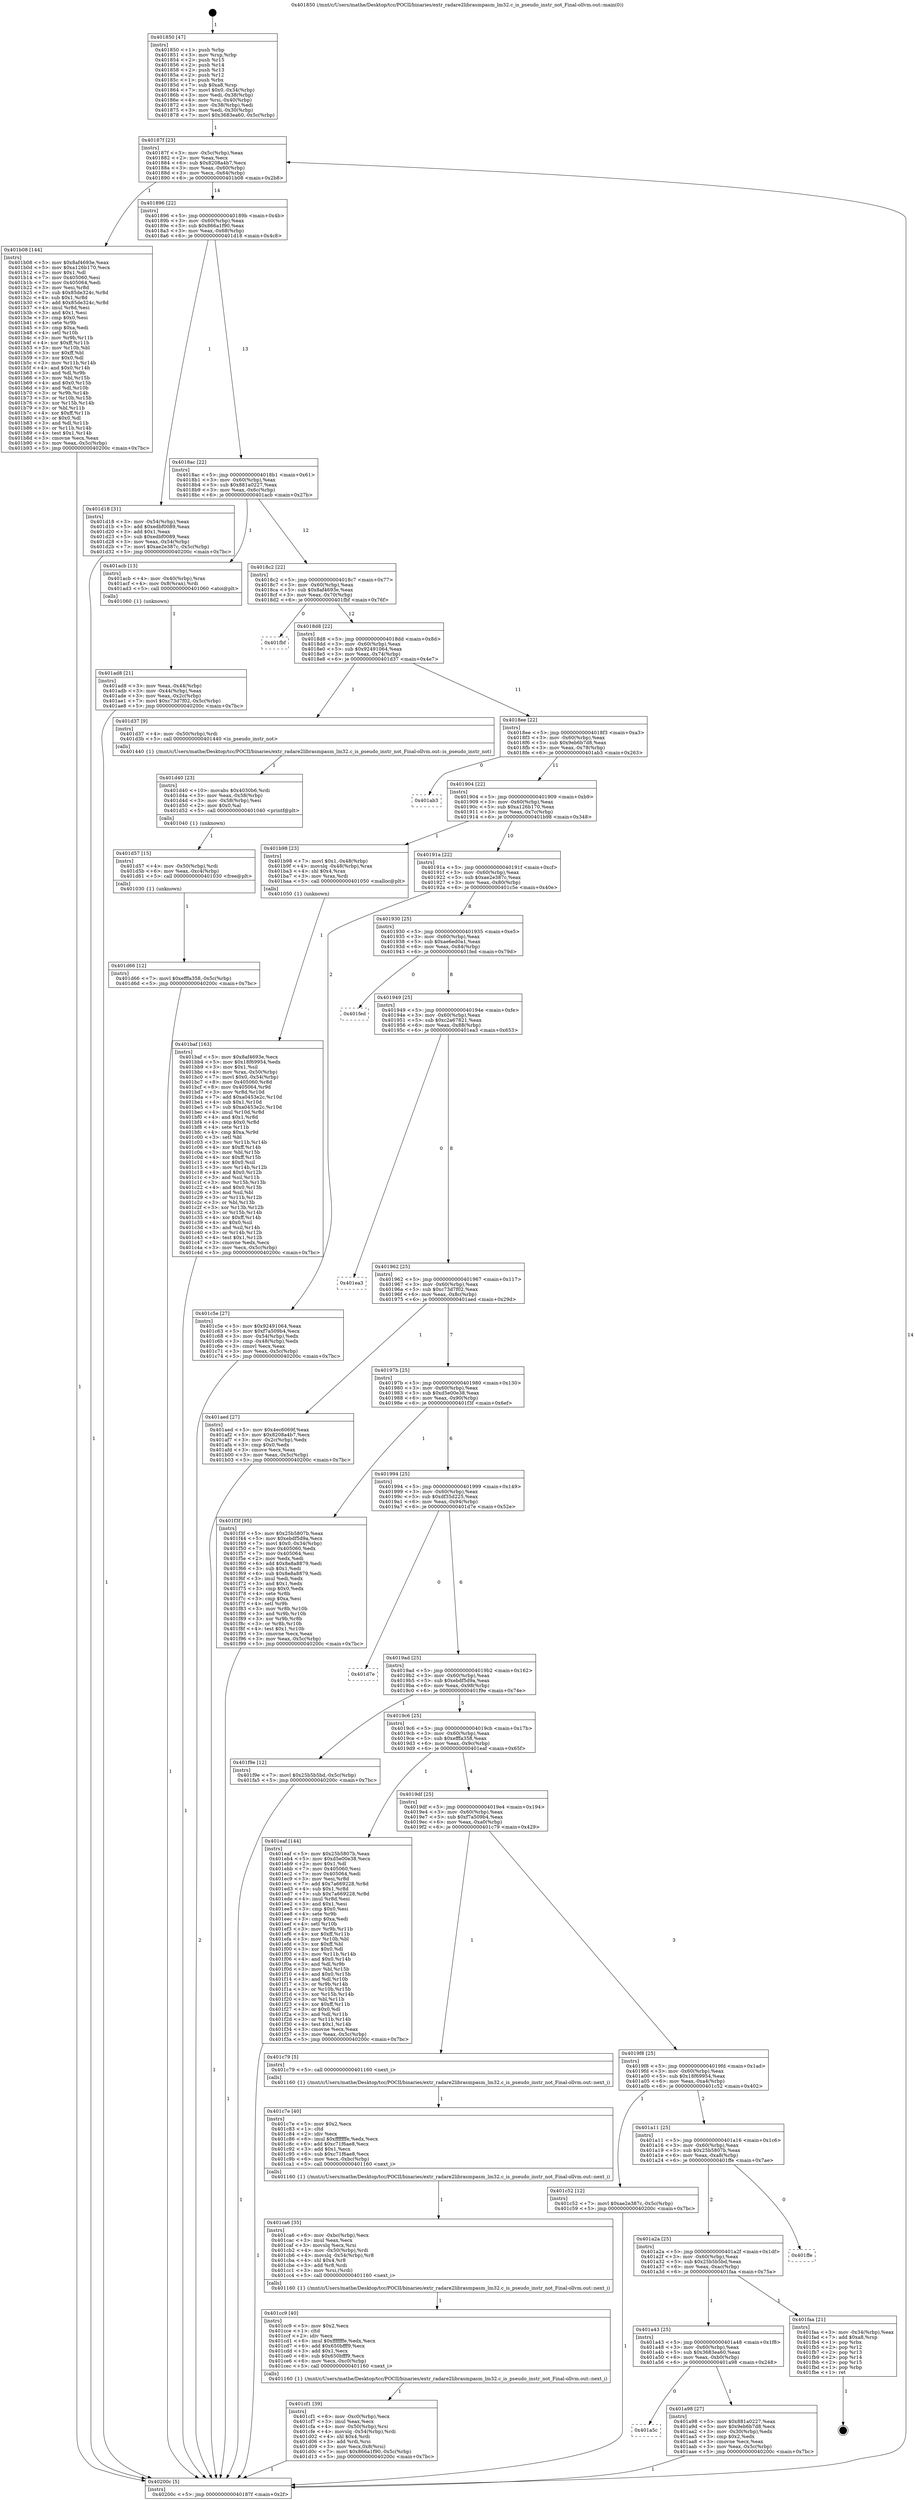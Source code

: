 digraph "0x401850" {
  label = "0x401850 (/mnt/c/Users/mathe/Desktop/tcc/POCII/binaries/extr_radare2librasmpasm_lm32.c_is_pseudo_instr_not_Final-ollvm.out::main(0))"
  labelloc = "t"
  node[shape=record]

  Entry [label="",width=0.3,height=0.3,shape=circle,fillcolor=black,style=filled]
  "0x40187f" [label="{
     0x40187f [23]\l
     | [instrs]\l
     &nbsp;&nbsp;0x40187f \<+3\>: mov -0x5c(%rbp),%eax\l
     &nbsp;&nbsp;0x401882 \<+2\>: mov %eax,%ecx\l
     &nbsp;&nbsp;0x401884 \<+6\>: sub $0x8208a4b7,%ecx\l
     &nbsp;&nbsp;0x40188a \<+3\>: mov %eax,-0x60(%rbp)\l
     &nbsp;&nbsp;0x40188d \<+3\>: mov %ecx,-0x64(%rbp)\l
     &nbsp;&nbsp;0x401890 \<+6\>: je 0000000000401b08 \<main+0x2b8\>\l
  }"]
  "0x401b08" [label="{
     0x401b08 [144]\l
     | [instrs]\l
     &nbsp;&nbsp;0x401b08 \<+5\>: mov $0x8af4693e,%eax\l
     &nbsp;&nbsp;0x401b0d \<+5\>: mov $0xa126b170,%ecx\l
     &nbsp;&nbsp;0x401b12 \<+2\>: mov $0x1,%dl\l
     &nbsp;&nbsp;0x401b14 \<+7\>: mov 0x405060,%esi\l
     &nbsp;&nbsp;0x401b1b \<+7\>: mov 0x405064,%edi\l
     &nbsp;&nbsp;0x401b22 \<+3\>: mov %esi,%r8d\l
     &nbsp;&nbsp;0x401b25 \<+7\>: sub $0x85de324c,%r8d\l
     &nbsp;&nbsp;0x401b2c \<+4\>: sub $0x1,%r8d\l
     &nbsp;&nbsp;0x401b30 \<+7\>: add $0x85de324c,%r8d\l
     &nbsp;&nbsp;0x401b37 \<+4\>: imul %r8d,%esi\l
     &nbsp;&nbsp;0x401b3b \<+3\>: and $0x1,%esi\l
     &nbsp;&nbsp;0x401b3e \<+3\>: cmp $0x0,%esi\l
     &nbsp;&nbsp;0x401b41 \<+4\>: sete %r9b\l
     &nbsp;&nbsp;0x401b45 \<+3\>: cmp $0xa,%edi\l
     &nbsp;&nbsp;0x401b48 \<+4\>: setl %r10b\l
     &nbsp;&nbsp;0x401b4c \<+3\>: mov %r9b,%r11b\l
     &nbsp;&nbsp;0x401b4f \<+4\>: xor $0xff,%r11b\l
     &nbsp;&nbsp;0x401b53 \<+3\>: mov %r10b,%bl\l
     &nbsp;&nbsp;0x401b56 \<+3\>: xor $0xff,%bl\l
     &nbsp;&nbsp;0x401b59 \<+3\>: xor $0x0,%dl\l
     &nbsp;&nbsp;0x401b5c \<+3\>: mov %r11b,%r14b\l
     &nbsp;&nbsp;0x401b5f \<+4\>: and $0x0,%r14b\l
     &nbsp;&nbsp;0x401b63 \<+3\>: and %dl,%r9b\l
     &nbsp;&nbsp;0x401b66 \<+3\>: mov %bl,%r15b\l
     &nbsp;&nbsp;0x401b69 \<+4\>: and $0x0,%r15b\l
     &nbsp;&nbsp;0x401b6d \<+3\>: and %dl,%r10b\l
     &nbsp;&nbsp;0x401b70 \<+3\>: or %r9b,%r14b\l
     &nbsp;&nbsp;0x401b73 \<+3\>: or %r10b,%r15b\l
     &nbsp;&nbsp;0x401b76 \<+3\>: xor %r15b,%r14b\l
     &nbsp;&nbsp;0x401b79 \<+3\>: or %bl,%r11b\l
     &nbsp;&nbsp;0x401b7c \<+4\>: xor $0xff,%r11b\l
     &nbsp;&nbsp;0x401b80 \<+3\>: or $0x0,%dl\l
     &nbsp;&nbsp;0x401b83 \<+3\>: and %dl,%r11b\l
     &nbsp;&nbsp;0x401b86 \<+3\>: or %r11b,%r14b\l
     &nbsp;&nbsp;0x401b89 \<+4\>: test $0x1,%r14b\l
     &nbsp;&nbsp;0x401b8d \<+3\>: cmovne %ecx,%eax\l
     &nbsp;&nbsp;0x401b90 \<+3\>: mov %eax,-0x5c(%rbp)\l
     &nbsp;&nbsp;0x401b93 \<+5\>: jmp 000000000040200c \<main+0x7bc\>\l
  }"]
  "0x401896" [label="{
     0x401896 [22]\l
     | [instrs]\l
     &nbsp;&nbsp;0x401896 \<+5\>: jmp 000000000040189b \<main+0x4b\>\l
     &nbsp;&nbsp;0x40189b \<+3\>: mov -0x60(%rbp),%eax\l
     &nbsp;&nbsp;0x40189e \<+5\>: sub $0x866a1f90,%eax\l
     &nbsp;&nbsp;0x4018a3 \<+3\>: mov %eax,-0x68(%rbp)\l
     &nbsp;&nbsp;0x4018a6 \<+6\>: je 0000000000401d18 \<main+0x4c8\>\l
  }"]
  Exit [label="",width=0.3,height=0.3,shape=circle,fillcolor=black,style=filled,peripheries=2]
  "0x401d18" [label="{
     0x401d18 [31]\l
     | [instrs]\l
     &nbsp;&nbsp;0x401d18 \<+3\>: mov -0x54(%rbp),%eax\l
     &nbsp;&nbsp;0x401d1b \<+5\>: add $0xedbf0089,%eax\l
     &nbsp;&nbsp;0x401d20 \<+3\>: add $0x1,%eax\l
     &nbsp;&nbsp;0x401d23 \<+5\>: sub $0xedbf0089,%eax\l
     &nbsp;&nbsp;0x401d28 \<+3\>: mov %eax,-0x54(%rbp)\l
     &nbsp;&nbsp;0x401d2b \<+7\>: movl $0xae2e387c,-0x5c(%rbp)\l
     &nbsp;&nbsp;0x401d32 \<+5\>: jmp 000000000040200c \<main+0x7bc\>\l
  }"]
  "0x4018ac" [label="{
     0x4018ac [22]\l
     | [instrs]\l
     &nbsp;&nbsp;0x4018ac \<+5\>: jmp 00000000004018b1 \<main+0x61\>\l
     &nbsp;&nbsp;0x4018b1 \<+3\>: mov -0x60(%rbp),%eax\l
     &nbsp;&nbsp;0x4018b4 \<+5\>: sub $0x881a0227,%eax\l
     &nbsp;&nbsp;0x4018b9 \<+3\>: mov %eax,-0x6c(%rbp)\l
     &nbsp;&nbsp;0x4018bc \<+6\>: je 0000000000401acb \<main+0x27b\>\l
  }"]
  "0x401d66" [label="{
     0x401d66 [12]\l
     | [instrs]\l
     &nbsp;&nbsp;0x401d66 \<+7\>: movl $0xefffa358,-0x5c(%rbp)\l
     &nbsp;&nbsp;0x401d6d \<+5\>: jmp 000000000040200c \<main+0x7bc\>\l
  }"]
  "0x401acb" [label="{
     0x401acb [13]\l
     | [instrs]\l
     &nbsp;&nbsp;0x401acb \<+4\>: mov -0x40(%rbp),%rax\l
     &nbsp;&nbsp;0x401acf \<+4\>: mov 0x8(%rax),%rdi\l
     &nbsp;&nbsp;0x401ad3 \<+5\>: call 0000000000401060 \<atoi@plt\>\l
     | [calls]\l
     &nbsp;&nbsp;0x401060 \{1\} (unknown)\l
  }"]
  "0x4018c2" [label="{
     0x4018c2 [22]\l
     | [instrs]\l
     &nbsp;&nbsp;0x4018c2 \<+5\>: jmp 00000000004018c7 \<main+0x77\>\l
     &nbsp;&nbsp;0x4018c7 \<+3\>: mov -0x60(%rbp),%eax\l
     &nbsp;&nbsp;0x4018ca \<+5\>: sub $0x8af4693e,%eax\l
     &nbsp;&nbsp;0x4018cf \<+3\>: mov %eax,-0x70(%rbp)\l
     &nbsp;&nbsp;0x4018d2 \<+6\>: je 0000000000401fbf \<main+0x76f\>\l
  }"]
  "0x401d57" [label="{
     0x401d57 [15]\l
     | [instrs]\l
     &nbsp;&nbsp;0x401d57 \<+4\>: mov -0x50(%rbp),%rdi\l
     &nbsp;&nbsp;0x401d5b \<+6\>: mov %eax,-0xc4(%rbp)\l
     &nbsp;&nbsp;0x401d61 \<+5\>: call 0000000000401030 \<free@plt\>\l
     | [calls]\l
     &nbsp;&nbsp;0x401030 \{1\} (unknown)\l
  }"]
  "0x401fbf" [label="{
     0x401fbf\l
  }", style=dashed]
  "0x4018d8" [label="{
     0x4018d8 [22]\l
     | [instrs]\l
     &nbsp;&nbsp;0x4018d8 \<+5\>: jmp 00000000004018dd \<main+0x8d\>\l
     &nbsp;&nbsp;0x4018dd \<+3\>: mov -0x60(%rbp),%eax\l
     &nbsp;&nbsp;0x4018e0 \<+5\>: sub $0x92491064,%eax\l
     &nbsp;&nbsp;0x4018e5 \<+3\>: mov %eax,-0x74(%rbp)\l
     &nbsp;&nbsp;0x4018e8 \<+6\>: je 0000000000401d37 \<main+0x4e7\>\l
  }"]
  "0x401d40" [label="{
     0x401d40 [23]\l
     | [instrs]\l
     &nbsp;&nbsp;0x401d40 \<+10\>: movabs $0x4030b6,%rdi\l
     &nbsp;&nbsp;0x401d4a \<+3\>: mov %eax,-0x58(%rbp)\l
     &nbsp;&nbsp;0x401d4d \<+3\>: mov -0x58(%rbp),%esi\l
     &nbsp;&nbsp;0x401d50 \<+2\>: mov $0x0,%al\l
     &nbsp;&nbsp;0x401d52 \<+5\>: call 0000000000401040 \<printf@plt\>\l
     | [calls]\l
     &nbsp;&nbsp;0x401040 \{1\} (unknown)\l
  }"]
  "0x401d37" [label="{
     0x401d37 [9]\l
     | [instrs]\l
     &nbsp;&nbsp;0x401d37 \<+4\>: mov -0x50(%rbp),%rdi\l
     &nbsp;&nbsp;0x401d3b \<+5\>: call 0000000000401440 \<is_pseudo_instr_not\>\l
     | [calls]\l
     &nbsp;&nbsp;0x401440 \{1\} (/mnt/c/Users/mathe/Desktop/tcc/POCII/binaries/extr_radare2librasmpasm_lm32.c_is_pseudo_instr_not_Final-ollvm.out::is_pseudo_instr_not)\l
  }"]
  "0x4018ee" [label="{
     0x4018ee [22]\l
     | [instrs]\l
     &nbsp;&nbsp;0x4018ee \<+5\>: jmp 00000000004018f3 \<main+0xa3\>\l
     &nbsp;&nbsp;0x4018f3 \<+3\>: mov -0x60(%rbp),%eax\l
     &nbsp;&nbsp;0x4018f6 \<+5\>: sub $0x9eb6b7d8,%eax\l
     &nbsp;&nbsp;0x4018fb \<+3\>: mov %eax,-0x78(%rbp)\l
     &nbsp;&nbsp;0x4018fe \<+6\>: je 0000000000401ab3 \<main+0x263\>\l
  }"]
  "0x401cf1" [label="{
     0x401cf1 [39]\l
     | [instrs]\l
     &nbsp;&nbsp;0x401cf1 \<+6\>: mov -0xc0(%rbp),%ecx\l
     &nbsp;&nbsp;0x401cf7 \<+3\>: imul %eax,%ecx\l
     &nbsp;&nbsp;0x401cfa \<+4\>: mov -0x50(%rbp),%rsi\l
     &nbsp;&nbsp;0x401cfe \<+4\>: movslq -0x54(%rbp),%rdi\l
     &nbsp;&nbsp;0x401d02 \<+4\>: shl $0x4,%rdi\l
     &nbsp;&nbsp;0x401d06 \<+3\>: add %rdi,%rsi\l
     &nbsp;&nbsp;0x401d09 \<+3\>: mov %ecx,0x8(%rsi)\l
     &nbsp;&nbsp;0x401d0c \<+7\>: movl $0x866a1f90,-0x5c(%rbp)\l
     &nbsp;&nbsp;0x401d13 \<+5\>: jmp 000000000040200c \<main+0x7bc\>\l
  }"]
  "0x401ab3" [label="{
     0x401ab3\l
  }", style=dashed]
  "0x401904" [label="{
     0x401904 [22]\l
     | [instrs]\l
     &nbsp;&nbsp;0x401904 \<+5\>: jmp 0000000000401909 \<main+0xb9\>\l
     &nbsp;&nbsp;0x401909 \<+3\>: mov -0x60(%rbp),%eax\l
     &nbsp;&nbsp;0x40190c \<+5\>: sub $0xa126b170,%eax\l
     &nbsp;&nbsp;0x401911 \<+3\>: mov %eax,-0x7c(%rbp)\l
     &nbsp;&nbsp;0x401914 \<+6\>: je 0000000000401b98 \<main+0x348\>\l
  }"]
  "0x401cc9" [label="{
     0x401cc9 [40]\l
     | [instrs]\l
     &nbsp;&nbsp;0x401cc9 \<+5\>: mov $0x2,%ecx\l
     &nbsp;&nbsp;0x401cce \<+1\>: cltd\l
     &nbsp;&nbsp;0x401ccf \<+2\>: idiv %ecx\l
     &nbsp;&nbsp;0x401cd1 \<+6\>: imul $0xfffffffe,%edx,%ecx\l
     &nbsp;&nbsp;0x401cd7 \<+6\>: add $0x650bfff9,%ecx\l
     &nbsp;&nbsp;0x401cdd \<+3\>: add $0x1,%ecx\l
     &nbsp;&nbsp;0x401ce0 \<+6\>: sub $0x650bfff9,%ecx\l
     &nbsp;&nbsp;0x401ce6 \<+6\>: mov %ecx,-0xc0(%rbp)\l
     &nbsp;&nbsp;0x401cec \<+5\>: call 0000000000401160 \<next_i\>\l
     | [calls]\l
     &nbsp;&nbsp;0x401160 \{1\} (/mnt/c/Users/mathe/Desktop/tcc/POCII/binaries/extr_radare2librasmpasm_lm32.c_is_pseudo_instr_not_Final-ollvm.out::next_i)\l
  }"]
  "0x401b98" [label="{
     0x401b98 [23]\l
     | [instrs]\l
     &nbsp;&nbsp;0x401b98 \<+7\>: movl $0x1,-0x48(%rbp)\l
     &nbsp;&nbsp;0x401b9f \<+4\>: movslq -0x48(%rbp),%rax\l
     &nbsp;&nbsp;0x401ba3 \<+4\>: shl $0x4,%rax\l
     &nbsp;&nbsp;0x401ba7 \<+3\>: mov %rax,%rdi\l
     &nbsp;&nbsp;0x401baa \<+5\>: call 0000000000401050 \<malloc@plt\>\l
     | [calls]\l
     &nbsp;&nbsp;0x401050 \{1\} (unknown)\l
  }"]
  "0x40191a" [label="{
     0x40191a [22]\l
     | [instrs]\l
     &nbsp;&nbsp;0x40191a \<+5\>: jmp 000000000040191f \<main+0xcf\>\l
     &nbsp;&nbsp;0x40191f \<+3\>: mov -0x60(%rbp),%eax\l
     &nbsp;&nbsp;0x401922 \<+5\>: sub $0xae2e387c,%eax\l
     &nbsp;&nbsp;0x401927 \<+3\>: mov %eax,-0x80(%rbp)\l
     &nbsp;&nbsp;0x40192a \<+6\>: je 0000000000401c5e \<main+0x40e\>\l
  }"]
  "0x401ca6" [label="{
     0x401ca6 [35]\l
     | [instrs]\l
     &nbsp;&nbsp;0x401ca6 \<+6\>: mov -0xbc(%rbp),%ecx\l
     &nbsp;&nbsp;0x401cac \<+3\>: imul %eax,%ecx\l
     &nbsp;&nbsp;0x401caf \<+3\>: movslq %ecx,%rsi\l
     &nbsp;&nbsp;0x401cb2 \<+4\>: mov -0x50(%rbp),%rdi\l
     &nbsp;&nbsp;0x401cb6 \<+4\>: movslq -0x54(%rbp),%r8\l
     &nbsp;&nbsp;0x401cba \<+4\>: shl $0x4,%r8\l
     &nbsp;&nbsp;0x401cbe \<+3\>: add %r8,%rdi\l
     &nbsp;&nbsp;0x401cc1 \<+3\>: mov %rsi,(%rdi)\l
     &nbsp;&nbsp;0x401cc4 \<+5\>: call 0000000000401160 \<next_i\>\l
     | [calls]\l
     &nbsp;&nbsp;0x401160 \{1\} (/mnt/c/Users/mathe/Desktop/tcc/POCII/binaries/extr_radare2librasmpasm_lm32.c_is_pseudo_instr_not_Final-ollvm.out::next_i)\l
  }"]
  "0x401c5e" [label="{
     0x401c5e [27]\l
     | [instrs]\l
     &nbsp;&nbsp;0x401c5e \<+5\>: mov $0x92491064,%eax\l
     &nbsp;&nbsp;0x401c63 \<+5\>: mov $0xf7a509b4,%ecx\l
     &nbsp;&nbsp;0x401c68 \<+3\>: mov -0x54(%rbp),%edx\l
     &nbsp;&nbsp;0x401c6b \<+3\>: cmp -0x48(%rbp),%edx\l
     &nbsp;&nbsp;0x401c6e \<+3\>: cmovl %ecx,%eax\l
     &nbsp;&nbsp;0x401c71 \<+3\>: mov %eax,-0x5c(%rbp)\l
     &nbsp;&nbsp;0x401c74 \<+5\>: jmp 000000000040200c \<main+0x7bc\>\l
  }"]
  "0x401930" [label="{
     0x401930 [25]\l
     | [instrs]\l
     &nbsp;&nbsp;0x401930 \<+5\>: jmp 0000000000401935 \<main+0xe5\>\l
     &nbsp;&nbsp;0x401935 \<+3\>: mov -0x60(%rbp),%eax\l
     &nbsp;&nbsp;0x401938 \<+5\>: sub $0xae6ed0a1,%eax\l
     &nbsp;&nbsp;0x40193d \<+6\>: mov %eax,-0x84(%rbp)\l
     &nbsp;&nbsp;0x401943 \<+6\>: je 0000000000401fed \<main+0x79d\>\l
  }"]
  "0x401c7e" [label="{
     0x401c7e [40]\l
     | [instrs]\l
     &nbsp;&nbsp;0x401c7e \<+5\>: mov $0x2,%ecx\l
     &nbsp;&nbsp;0x401c83 \<+1\>: cltd\l
     &nbsp;&nbsp;0x401c84 \<+2\>: idiv %ecx\l
     &nbsp;&nbsp;0x401c86 \<+6\>: imul $0xfffffffe,%edx,%ecx\l
     &nbsp;&nbsp;0x401c8c \<+6\>: add $0xc71f6ae8,%ecx\l
     &nbsp;&nbsp;0x401c92 \<+3\>: add $0x1,%ecx\l
     &nbsp;&nbsp;0x401c95 \<+6\>: sub $0xc71f6ae8,%ecx\l
     &nbsp;&nbsp;0x401c9b \<+6\>: mov %ecx,-0xbc(%rbp)\l
     &nbsp;&nbsp;0x401ca1 \<+5\>: call 0000000000401160 \<next_i\>\l
     | [calls]\l
     &nbsp;&nbsp;0x401160 \{1\} (/mnt/c/Users/mathe/Desktop/tcc/POCII/binaries/extr_radare2librasmpasm_lm32.c_is_pseudo_instr_not_Final-ollvm.out::next_i)\l
  }"]
  "0x401fed" [label="{
     0x401fed\l
  }", style=dashed]
  "0x401949" [label="{
     0x401949 [25]\l
     | [instrs]\l
     &nbsp;&nbsp;0x401949 \<+5\>: jmp 000000000040194e \<main+0xfe\>\l
     &nbsp;&nbsp;0x40194e \<+3\>: mov -0x60(%rbp),%eax\l
     &nbsp;&nbsp;0x401951 \<+5\>: sub $0xc2a67821,%eax\l
     &nbsp;&nbsp;0x401956 \<+6\>: mov %eax,-0x88(%rbp)\l
     &nbsp;&nbsp;0x40195c \<+6\>: je 0000000000401ea3 \<main+0x653\>\l
  }"]
  "0x401baf" [label="{
     0x401baf [163]\l
     | [instrs]\l
     &nbsp;&nbsp;0x401baf \<+5\>: mov $0x8af4693e,%ecx\l
     &nbsp;&nbsp;0x401bb4 \<+5\>: mov $0x18f69954,%edx\l
     &nbsp;&nbsp;0x401bb9 \<+3\>: mov $0x1,%sil\l
     &nbsp;&nbsp;0x401bbc \<+4\>: mov %rax,-0x50(%rbp)\l
     &nbsp;&nbsp;0x401bc0 \<+7\>: movl $0x0,-0x54(%rbp)\l
     &nbsp;&nbsp;0x401bc7 \<+8\>: mov 0x405060,%r8d\l
     &nbsp;&nbsp;0x401bcf \<+8\>: mov 0x405064,%r9d\l
     &nbsp;&nbsp;0x401bd7 \<+3\>: mov %r8d,%r10d\l
     &nbsp;&nbsp;0x401bda \<+7\>: add $0xa0453e2c,%r10d\l
     &nbsp;&nbsp;0x401be1 \<+4\>: sub $0x1,%r10d\l
     &nbsp;&nbsp;0x401be5 \<+7\>: sub $0xa0453e2c,%r10d\l
     &nbsp;&nbsp;0x401bec \<+4\>: imul %r10d,%r8d\l
     &nbsp;&nbsp;0x401bf0 \<+4\>: and $0x1,%r8d\l
     &nbsp;&nbsp;0x401bf4 \<+4\>: cmp $0x0,%r8d\l
     &nbsp;&nbsp;0x401bf8 \<+4\>: sete %r11b\l
     &nbsp;&nbsp;0x401bfc \<+4\>: cmp $0xa,%r9d\l
     &nbsp;&nbsp;0x401c00 \<+3\>: setl %bl\l
     &nbsp;&nbsp;0x401c03 \<+3\>: mov %r11b,%r14b\l
     &nbsp;&nbsp;0x401c06 \<+4\>: xor $0xff,%r14b\l
     &nbsp;&nbsp;0x401c0a \<+3\>: mov %bl,%r15b\l
     &nbsp;&nbsp;0x401c0d \<+4\>: xor $0xff,%r15b\l
     &nbsp;&nbsp;0x401c11 \<+4\>: xor $0x0,%sil\l
     &nbsp;&nbsp;0x401c15 \<+3\>: mov %r14b,%r12b\l
     &nbsp;&nbsp;0x401c18 \<+4\>: and $0x0,%r12b\l
     &nbsp;&nbsp;0x401c1c \<+3\>: and %sil,%r11b\l
     &nbsp;&nbsp;0x401c1f \<+3\>: mov %r15b,%r13b\l
     &nbsp;&nbsp;0x401c22 \<+4\>: and $0x0,%r13b\l
     &nbsp;&nbsp;0x401c26 \<+3\>: and %sil,%bl\l
     &nbsp;&nbsp;0x401c29 \<+3\>: or %r11b,%r12b\l
     &nbsp;&nbsp;0x401c2c \<+3\>: or %bl,%r13b\l
     &nbsp;&nbsp;0x401c2f \<+3\>: xor %r13b,%r12b\l
     &nbsp;&nbsp;0x401c32 \<+3\>: or %r15b,%r14b\l
     &nbsp;&nbsp;0x401c35 \<+4\>: xor $0xff,%r14b\l
     &nbsp;&nbsp;0x401c39 \<+4\>: or $0x0,%sil\l
     &nbsp;&nbsp;0x401c3d \<+3\>: and %sil,%r14b\l
     &nbsp;&nbsp;0x401c40 \<+3\>: or %r14b,%r12b\l
     &nbsp;&nbsp;0x401c43 \<+4\>: test $0x1,%r12b\l
     &nbsp;&nbsp;0x401c47 \<+3\>: cmovne %edx,%ecx\l
     &nbsp;&nbsp;0x401c4a \<+3\>: mov %ecx,-0x5c(%rbp)\l
     &nbsp;&nbsp;0x401c4d \<+5\>: jmp 000000000040200c \<main+0x7bc\>\l
  }"]
  "0x401ea3" [label="{
     0x401ea3\l
  }", style=dashed]
  "0x401962" [label="{
     0x401962 [25]\l
     | [instrs]\l
     &nbsp;&nbsp;0x401962 \<+5\>: jmp 0000000000401967 \<main+0x117\>\l
     &nbsp;&nbsp;0x401967 \<+3\>: mov -0x60(%rbp),%eax\l
     &nbsp;&nbsp;0x40196a \<+5\>: sub $0xc73d7f02,%eax\l
     &nbsp;&nbsp;0x40196f \<+6\>: mov %eax,-0x8c(%rbp)\l
     &nbsp;&nbsp;0x401975 \<+6\>: je 0000000000401aed \<main+0x29d\>\l
  }"]
  "0x401ad8" [label="{
     0x401ad8 [21]\l
     | [instrs]\l
     &nbsp;&nbsp;0x401ad8 \<+3\>: mov %eax,-0x44(%rbp)\l
     &nbsp;&nbsp;0x401adb \<+3\>: mov -0x44(%rbp),%eax\l
     &nbsp;&nbsp;0x401ade \<+3\>: mov %eax,-0x2c(%rbp)\l
     &nbsp;&nbsp;0x401ae1 \<+7\>: movl $0xc73d7f02,-0x5c(%rbp)\l
     &nbsp;&nbsp;0x401ae8 \<+5\>: jmp 000000000040200c \<main+0x7bc\>\l
  }"]
  "0x401aed" [label="{
     0x401aed [27]\l
     | [instrs]\l
     &nbsp;&nbsp;0x401aed \<+5\>: mov $0x4ec6069f,%eax\l
     &nbsp;&nbsp;0x401af2 \<+5\>: mov $0x8208a4b7,%ecx\l
     &nbsp;&nbsp;0x401af7 \<+3\>: mov -0x2c(%rbp),%edx\l
     &nbsp;&nbsp;0x401afa \<+3\>: cmp $0x0,%edx\l
     &nbsp;&nbsp;0x401afd \<+3\>: cmove %ecx,%eax\l
     &nbsp;&nbsp;0x401b00 \<+3\>: mov %eax,-0x5c(%rbp)\l
     &nbsp;&nbsp;0x401b03 \<+5\>: jmp 000000000040200c \<main+0x7bc\>\l
  }"]
  "0x40197b" [label="{
     0x40197b [25]\l
     | [instrs]\l
     &nbsp;&nbsp;0x40197b \<+5\>: jmp 0000000000401980 \<main+0x130\>\l
     &nbsp;&nbsp;0x401980 \<+3\>: mov -0x60(%rbp),%eax\l
     &nbsp;&nbsp;0x401983 \<+5\>: sub $0xd5e00e38,%eax\l
     &nbsp;&nbsp;0x401988 \<+6\>: mov %eax,-0x90(%rbp)\l
     &nbsp;&nbsp;0x40198e \<+6\>: je 0000000000401f3f \<main+0x6ef\>\l
  }"]
  "0x401850" [label="{
     0x401850 [47]\l
     | [instrs]\l
     &nbsp;&nbsp;0x401850 \<+1\>: push %rbp\l
     &nbsp;&nbsp;0x401851 \<+3\>: mov %rsp,%rbp\l
     &nbsp;&nbsp;0x401854 \<+2\>: push %r15\l
     &nbsp;&nbsp;0x401856 \<+2\>: push %r14\l
     &nbsp;&nbsp;0x401858 \<+2\>: push %r13\l
     &nbsp;&nbsp;0x40185a \<+2\>: push %r12\l
     &nbsp;&nbsp;0x40185c \<+1\>: push %rbx\l
     &nbsp;&nbsp;0x40185d \<+7\>: sub $0xa8,%rsp\l
     &nbsp;&nbsp;0x401864 \<+7\>: movl $0x0,-0x34(%rbp)\l
     &nbsp;&nbsp;0x40186b \<+3\>: mov %edi,-0x38(%rbp)\l
     &nbsp;&nbsp;0x40186e \<+4\>: mov %rsi,-0x40(%rbp)\l
     &nbsp;&nbsp;0x401872 \<+3\>: mov -0x38(%rbp),%edi\l
     &nbsp;&nbsp;0x401875 \<+3\>: mov %edi,-0x30(%rbp)\l
     &nbsp;&nbsp;0x401878 \<+7\>: movl $0x3683ea60,-0x5c(%rbp)\l
  }"]
  "0x401f3f" [label="{
     0x401f3f [95]\l
     | [instrs]\l
     &nbsp;&nbsp;0x401f3f \<+5\>: mov $0x25b5807b,%eax\l
     &nbsp;&nbsp;0x401f44 \<+5\>: mov $0xebdf5d9a,%ecx\l
     &nbsp;&nbsp;0x401f49 \<+7\>: movl $0x0,-0x34(%rbp)\l
     &nbsp;&nbsp;0x401f50 \<+7\>: mov 0x405060,%edx\l
     &nbsp;&nbsp;0x401f57 \<+7\>: mov 0x405064,%esi\l
     &nbsp;&nbsp;0x401f5e \<+2\>: mov %edx,%edi\l
     &nbsp;&nbsp;0x401f60 \<+6\>: add $0x8e8a8879,%edi\l
     &nbsp;&nbsp;0x401f66 \<+3\>: sub $0x1,%edi\l
     &nbsp;&nbsp;0x401f69 \<+6\>: sub $0x8e8a8879,%edi\l
     &nbsp;&nbsp;0x401f6f \<+3\>: imul %edi,%edx\l
     &nbsp;&nbsp;0x401f72 \<+3\>: and $0x1,%edx\l
     &nbsp;&nbsp;0x401f75 \<+3\>: cmp $0x0,%edx\l
     &nbsp;&nbsp;0x401f78 \<+4\>: sete %r8b\l
     &nbsp;&nbsp;0x401f7c \<+3\>: cmp $0xa,%esi\l
     &nbsp;&nbsp;0x401f7f \<+4\>: setl %r9b\l
     &nbsp;&nbsp;0x401f83 \<+3\>: mov %r8b,%r10b\l
     &nbsp;&nbsp;0x401f86 \<+3\>: and %r9b,%r10b\l
     &nbsp;&nbsp;0x401f89 \<+3\>: xor %r9b,%r8b\l
     &nbsp;&nbsp;0x401f8c \<+3\>: or %r8b,%r10b\l
     &nbsp;&nbsp;0x401f8f \<+4\>: test $0x1,%r10b\l
     &nbsp;&nbsp;0x401f93 \<+3\>: cmovne %ecx,%eax\l
     &nbsp;&nbsp;0x401f96 \<+3\>: mov %eax,-0x5c(%rbp)\l
     &nbsp;&nbsp;0x401f99 \<+5\>: jmp 000000000040200c \<main+0x7bc\>\l
  }"]
  "0x401994" [label="{
     0x401994 [25]\l
     | [instrs]\l
     &nbsp;&nbsp;0x401994 \<+5\>: jmp 0000000000401999 \<main+0x149\>\l
     &nbsp;&nbsp;0x401999 \<+3\>: mov -0x60(%rbp),%eax\l
     &nbsp;&nbsp;0x40199c \<+5\>: sub $0xdf35d225,%eax\l
     &nbsp;&nbsp;0x4019a1 \<+6\>: mov %eax,-0x94(%rbp)\l
     &nbsp;&nbsp;0x4019a7 \<+6\>: je 0000000000401d7e \<main+0x52e\>\l
  }"]
  "0x40200c" [label="{
     0x40200c [5]\l
     | [instrs]\l
     &nbsp;&nbsp;0x40200c \<+5\>: jmp 000000000040187f \<main+0x2f\>\l
  }"]
  "0x401d7e" [label="{
     0x401d7e\l
  }", style=dashed]
  "0x4019ad" [label="{
     0x4019ad [25]\l
     | [instrs]\l
     &nbsp;&nbsp;0x4019ad \<+5\>: jmp 00000000004019b2 \<main+0x162\>\l
     &nbsp;&nbsp;0x4019b2 \<+3\>: mov -0x60(%rbp),%eax\l
     &nbsp;&nbsp;0x4019b5 \<+5\>: sub $0xebdf5d9a,%eax\l
     &nbsp;&nbsp;0x4019ba \<+6\>: mov %eax,-0x98(%rbp)\l
     &nbsp;&nbsp;0x4019c0 \<+6\>: je 0000000000401f9e \<main+0x74e\>\l
  }"]
  "0x401a5c" [label="{
     0x401a5c\l
  }", style=dashed]
  "0x401f9e" [label="{
     0x401f9e [12]\l
     | [instrs]\l
     &nbsp;&nbsp;0x401f9e \<+7\>: movl $0x25b5b5bd,-0x5c(%rbp)\l
     &nbsp;&nbsp;0x401fa5 \<+5\>: jmp 000000000040200c \<main+0x7bc\>\l
  }"]
  "0x4019c6" [label="{
     0x4019c6 [25]\l
     | [instrs]\l
     &nbsp;&nbsp;0x4019c6 \<+5\>: jmp 00000000004019cb \<main+0x17b\>\l
     &nbsp;&nbsp;0x4019cb \<+3\>: mov -0x60(%rbp),%eax\l
     &nbsp;&nbsp;0x4019ce \<+5\>: sub $0xefffa358,%eax\l
     &nbsp;&nbsp;0x4019d3 \<+6\>: mov %eax,-0x9c(%rbp)\l
     &nbsp;&nbsp;0x4019d9 \<+6\>: je 0000000000401eaf \<main+0x65f\>\l
  }"]
  "0x401a98" [label="{
     0x401a98 [27]\l
     | [instrs]\l
     &nbsp;&nbsp;0x401a98 \<+5\>: mov $0x881a0227,%eax\l
     &nbsp;&nbsp;0x401a9d \<+5\>: mov $0x9eb6b7d8,%ecx\l
     &nbsp;&nbsp;0x401aa2 \<+3\>: mov -0x30(%rbp),%edx\l
     &nbsp;&nbsp;0x401aa5 \<+3\>: cmp $0x2,%edx\l
     &nbsp;&nbsp;0x401aa8 \<+3\>: cmovne %ecx,%eax\l
     &nbsp;&nbsp;0x401aab \<+3\>: mov %eax,-0x5c(%rbp)\l
     &nbsp;&nbsp;0x401aae \<+5\>: jmp 000000000040200c \<main+0x7bc\>\l
  }"]
  "0x401eaf" [label="{
     0x401eaf [144]\l
     | [instrs]\l
     &nbsp;&nbsp;0x401eaf \<+5\>: mov $0x25b5807b,%eax\l
     &nbsp;&nbsp;0x401eb4 \<+5\>: mov $0xd5e00e38,%ecx\l
     &nbsp;&nbsp;0x401eb9 \<+2\>: mov $0x1,%dl\l
     &nbsp;&nbsp;0x401ebb \<+7\>: mov 0x405060,%esi\l
     &nbsp;&nbsp;0x401ec2 \<+7\>: mov 0x405064,%edi\l
     &nbsp;&nbsp;0x401ec9 \<+3\>: mov %esi,%r8d\l
     &nbsp;&nbsp;0x401ecc \<+7\>: add $0x7a669228,%r8d\l
     &nbsp;&nbsp;0x401ed3 \<+4\>: sub $0x1,%r8d\l
     &nbsp;&nbsp;0x401ed7 \<+7\>: sub $0x7a669228,%r8d\l
     &nbsp;&nbsp;0x401ede \<+4\>: imul %r8d,%esi\l
     &nbsp;&nbsp;0x401ee2 \<+3\>: and $0x1,%esi\l
     &nbsp;&nbsp;0x401ee5 \<+3\>: cmp $0x0,%esi\l
     &nbsp;&nbsp;0x401ee8 \<+4\>: sete %r9b\l
     &nbsp;&nbsp;0x401eec \<+3\>: cmp $0xa,%edi\l
     &nbsp;&nbsp;0x401eef \<+4\>: setl %r10b\l
     &nbsp;&nbsp;0x401ef3 \<+3\>: mov %r9b,%r11b\l
     &nbsp;&nbsp;0x401ef6 \<+4\>: xor $0xff,%r11b\l
     &nbsp;&nbsp;0x401efa \<+3\>: mov %r10b,%bl\l
     &nbsp;&nbsp;0x401efd \<+3\>: xor $0xff,%bl\l
     &nbsp;&nbsp;0x401f00 \<+3\>: xor $0x0,%dl\l
     &nbsp;&nbsp;0x401f03 \<+3\>: mov %r11b,%r14b\l
     &nbsp;&nbsp;0x401f06 \<+4\>: and $0x0,%r14b\l
     &nbsp;&nbsp;0x401f0a \<+3\>: and %dl,%r9b\l
     &nbsp;&nbsp;0x401f0d \<+3\>: mov %bl,%r15b\l
     &nbsp;&nbsp;0x401f10 \<+4\>: and $0x0,%r15b\l
     &nbsp;&nbsp;0x401f14 \<+3\>: and %dl,%r10b\l
     &nbsp;&nbsp;0x401f17 \<+3\>: or %r9b,%r14b\l
     &nbsp;&nbsp;0x401f1a \<+3\>: or %r10b,%r15b\l
     &nbsp;&nbsp;0x401f1d \<+3\>: xor %r15b,%r14b\l
     &nbsp;&nbsp;0x401f20 \<+3\>: or %bl,%r11b\l
     &nbsp;&nbsp;0x401f23 \<+4\>: xor $0xff,%r11b\l
     &nbsp;&nbsp;0x401f27 \<+3\>: or $0x0,%dl\l
     &nbsp;&nbsp;0x401f2a \<+3\>: and %dl,%r11b\l
     &nbsp;&nbsp;0x401f2d \<+3\>: or %r11b,%r14b\l
     &nbsp;&nbsp;0x401f30 \<+4\>: test $0x1,%r14b\l
     &nbsp;&nbsp;0x401f34 \<+3\>: cmovne %ecx,%eax\l
     &nbsp;&nbsp;0x401f37 \<+3\>: mov %eax,-0x5c(%rbp)\l
     &nbsp;&nbsp;0x401f3a \<+5\>: jmp 000000000040200c \<main+0x7bc\>\l
  }"]
  "0x4019df" [label="{
     0x4019df [25]\l
     | [instrs]\l
     &nbsp;&nbsp;0x4019df \<+5\>: jmp 00000000004019e4 \<main+0x194\>\l
     &nbsp;&nbsp;0x4019e4 \<+3\>: mov -0x60(%rbp),%eax\l
     &nbsp;&nbsp;0x4019e7 \<+5\>: sub $0xf7a509b4,%eax\l
     &nbsp;&nbsp;0x4019ec \<+6\>: mov %eax,-0xa0(%rbp)\l
     &nbsp;&nbsp;0x4019f2 \<+6\>: je 0000000000401c79 \<main+0x429\>\l
  }"]
  "0x401a43" [label="{
     0x401a43 [25]\l
     | [instrs]\l
     &nbsp;&nbsp;0x401a43 \<+5\>: jmp 0000000000401a48 \<main+0x1f8\>\l
     &nbsp;&nbsp;0x401a48 \<+3\>: mov -0x60(%rbp),%eax\l
     &nbsp;&nbsp;0x401a4b \<+5\>: sub $0x3683ea60,%eax\l
     &nbsp;&nbsp;0x401a50 \<+6\>: mov %eax,-0xb0(%rbp)\l
     &nbsp;&nbsp;0x401a56 \<+6\>: je 0000000000401a98 \<main+0x248\>\l
  }"]
  "0x401c79" [label="{
     0x401c79 [5]\l
     | [instrs]\l
     &nbsp;&nbsp;0x401c79 \<+5\>: call 0000000000401160 \<next_i\>\l
     | [calls]\l
     &nbsp;&nbsp;0x401160 \{1\} (/mnt/c/Users/mathe/Desktop/tcc/POCII/binaries/extr_radare2librasmpasm_lm32.c_is_pseudo_instr_not_Final-ollvm.out::next_i)\l
  }"]
  "0x4019f8" [label="{
     0x4019f8 [25]\l
     | [instrs]\l
     &nbsp;&nbsp;0x4019f8 \<+5\>: jmp 00000000004019fd \<main+0x1ad\>\l
     &nbsp;&nbsp;0x4019fd \<+3\>: mov -0x60(%rbp),%eax\l
     &nbsp;&nbsp;0x401a00 \<+5\>: sub $0x18f69954,%eax\l
     &nbsp;&nbsp;0x401a05 \<+6\>: mov %eax,-0xa4(%rbp)\l
     &nbsp;&nbsp;0x401a0b \<+6\>: je 0000000000401c52 \<main+0x402\>\l
  }"]
  "0x401faa" [label="{
     0x401faa [21]\l
     | [instrs]\l
     &nbsp;&nbsp;0x401faa \<+3\>: mov -0x34(%rbp),%eax\l
     &nbsp;&nbsp;0x401fad \<+7\>: add $0xa8,%rsp\l
     &nbsp;&nbsp;0x401fb4 \<+1\>: pop %rbx\l
     &nbsp;&nbsp;0x401fb5 \<+2\>: pop %r12\l
     &nbsp;&nbsp;0x401fb7 \<+2\>: pop %r13\l
     &nbsp;&nbsp;0x401fb9 \<+2\>: pop %r14\l
     &nbsp;&nbsp;0x401fbb \<+2\>: pop %r15\l
     &nbsp;&nbsp;0x401fbd \<+1\>: pop %rbp\l
     &nbsp;&nbsp;0x401fbe \<+1\>: ret\l
  }"]
  "0x401c52" [label="{
     0x401c52 [12]\l
     | [instrs]\l
     &nbsp;&nbsp;0x401c52 \<+7\>: movl $0xae2e387c,-0x5c(%rbp)\l
     &nbsp;&nbsp;0x401c59 \<+5\>: jmp 000000000040200c \<main+0x7bc\>\l
  }"]
  "0x401a11" [label="{
     0x401a11 [25]\l
     | [instrs]\l
     &nbsp;&nbsp;0x401a11 \<+5\>: jmp 0000000000401a16 \<main+0x1c6\>\l
     &nbsp;&nbsp;0x401a16 \<+3\>: mov -0x60(%rbp),%eax\l
     &nbsp;&nbsp;0x401a19 \<+5\>: sub $0x25b5807b,%eax\l
     &nbsp;&nbsp;0x401a1e \<+6\>: mov %eax,-0xa8(%rbp)\l
     &nbsp;&nbsp;0x401a24 \<+6\>: je 0000000000401ffe \<main+0x7ae\>\l
  }"]
  "0x401a2a" [label="{
     0x401a2a [25]\l
     | [instrs]\l
     &nbsp;&nbsp;0x401a2a \<+5\>: jmp 0000000000401a2f \<main+0x1df\>\l
     &nbsp;&nbsp;0x401a2f \<+3\>: mov -0x60(%rbp),%eax\l
     &nbsp;&nbsp;0x401a32 \<+5\>: sub $0x25b5b5bd,%eax\l
     &nbsp;&nbsp;0x401a37 \<+6\>: mov %eax,-0xac(%rbp)\l
     &nbsp;&nbsp;0x401a3d \<+6\>: je 0000000000401faa \<main+0x75a\>\l
  }"]
  "0x401ffe" [label="{
     0x401ffe\l
  }", style=dashed]
  Entry -> "0x401850" [label=" 1"]
  "0x40187f" -> "0x401b08" [label=" 1"]
  "0x40187f" -> "0x401896" [label=" 14"]
  "0x401faa" -> Exit [label=" 1"]
  "0x401896" -> "0x401d18" [label=" 1"]
  "0x401896" -> "0x4018ac" [label=" 13"]
  "0x401f9e" -> "0x40200c" [label=" 1"]
  "0x4018ac" -> "0x401acb" [label=" 1"]
  "0x4018ac" -> "0x4018c2" [label=" 12"]
  "0x401f3f" -> "0x40200c" [label=" 1"]
  "0x4018c2" -> "0x401fbf" [label=" 0"]
  "0x4018c2" -> "0x4018d8" [label=" 12"]
  "0x401eaf" -> "0x40200c" [label=" 1"]
  "0x4018d8" -> "0x401d37" [label=" 1"]
  "0x4018d8" -> "0x4018ee" [label=" 11"]
  "0x401d66" -> "0x40200c" [label=" 1"]
  "0x4018ee" -> "0x401ab3" [label=" 0"]
  "0x4018ee" -> "0x401904" [label=" 11"]
  "0x401d57" -> "0x401d66" [label=" 1"]
  "0x401904" -> "0x401b98" [label=" 1"]
  "0x401904" -> "0x40191a" [label=" 10"]
  "0x401d40" -> "0x401d57" [label=" 1"]
  "0x40191a" -> "0x401c5e" [label=" 2"]
  "0x40191a" -> "0x401930" [label=" 8"]
  "0x401d37" -> "0x401d40" [label=" 1"]
  "0x401930" -> "0x401fed" [label=" 0"]
  "0x401930" -> "0x401949" [label=" 8"]
  "0x401d18" -> "0x40200c" [label=" 1"]
  "0x401949" -> "0x401ea3" [label=" 0"]
  "0x401949" -> "0x401962" [label=" 8"]
  "0x401cf1" -> "0x40200c" [label=" 1"]
  "0x401962" -> "0x401aed" [label=" 1"]
  "0x401962" -> "0x40197b" [label=" 7"]
  "0x401cc9" -> "0x401cf1" [label=" 1"]
  "0x40197b" -> "0x401f3f" [label=" 1"]
  "0x40197b" -> "0x401994" [label=" 6"]
  "0x401ca6" -> "0x401cc9" [label=" 1"]
  "0x401994" -> "0x401d7e" [label=" 0"]
  "0x401994" -> "0x4019ad" [label=" 6"]
  "0x401c7e" -> "0x401ca6" [label=" 1"]
  "0x4019ad" -> "0x401f9e" [label=" 1"]
  "0x4019ad" -> "0x4019c6" [label=" 5"]
  "0x401c79" -> "0x401c7e" [label=" 1"]
  "0x4019c6" -> "0x401eaf" [label=" 1"]
  "0x4019c6" -> "0x4019df" [label=" 4"]
  "0x401c5e" -> "0x40200c" [label=" 2"]
  "0x4019df" -> "0x401c79" [label=" 1"]
  "0x4019df" -> "0x4019f8" [label=" 3"]
  "0x401baf" -> "0x40200c" [label=" 1"]
  "0x4019f8" -> "0x401c52" [label=" 1"]
  "0x4019f8" -> "0x401a11" [label=" 2"]
  "0x401b98" -> "0x401baf" [label=" 1"]
  "0x401a11" -> "0x401ffe" [label=" 0"]
  "0x401a11" -> "0x401a2a" [label=" 2"]
  "0x401b08" -> "0x40200c" [label=" 1"]
  "0x401a2a" -> "0x401faa" [label=" 1"]
  "0x401a2a" -> "0x401a43" [label=" 1"]
  "0x401c52" -> "0x40200c" [label=" 1"]
  "0x401a43" -> "0x401a98" [label=" 1"]
  "0x401a43" -> "0x401a5c" [label=" 0"]
  "0x401a98" -> "0x40200c" [label=" 1"]
  "0x401850" -> "0x40187f" [label=" 1"]
  "0x40200c" -> "0x40187f" [label=" 14"]
  "0x401acb" -> "0x401ad8" [label=" 1"]
  "0x401ad8" -> "0x40200c" [label=" 1"]
  "0x401aed" -> "0x40200c" [label=" 1"]
}

